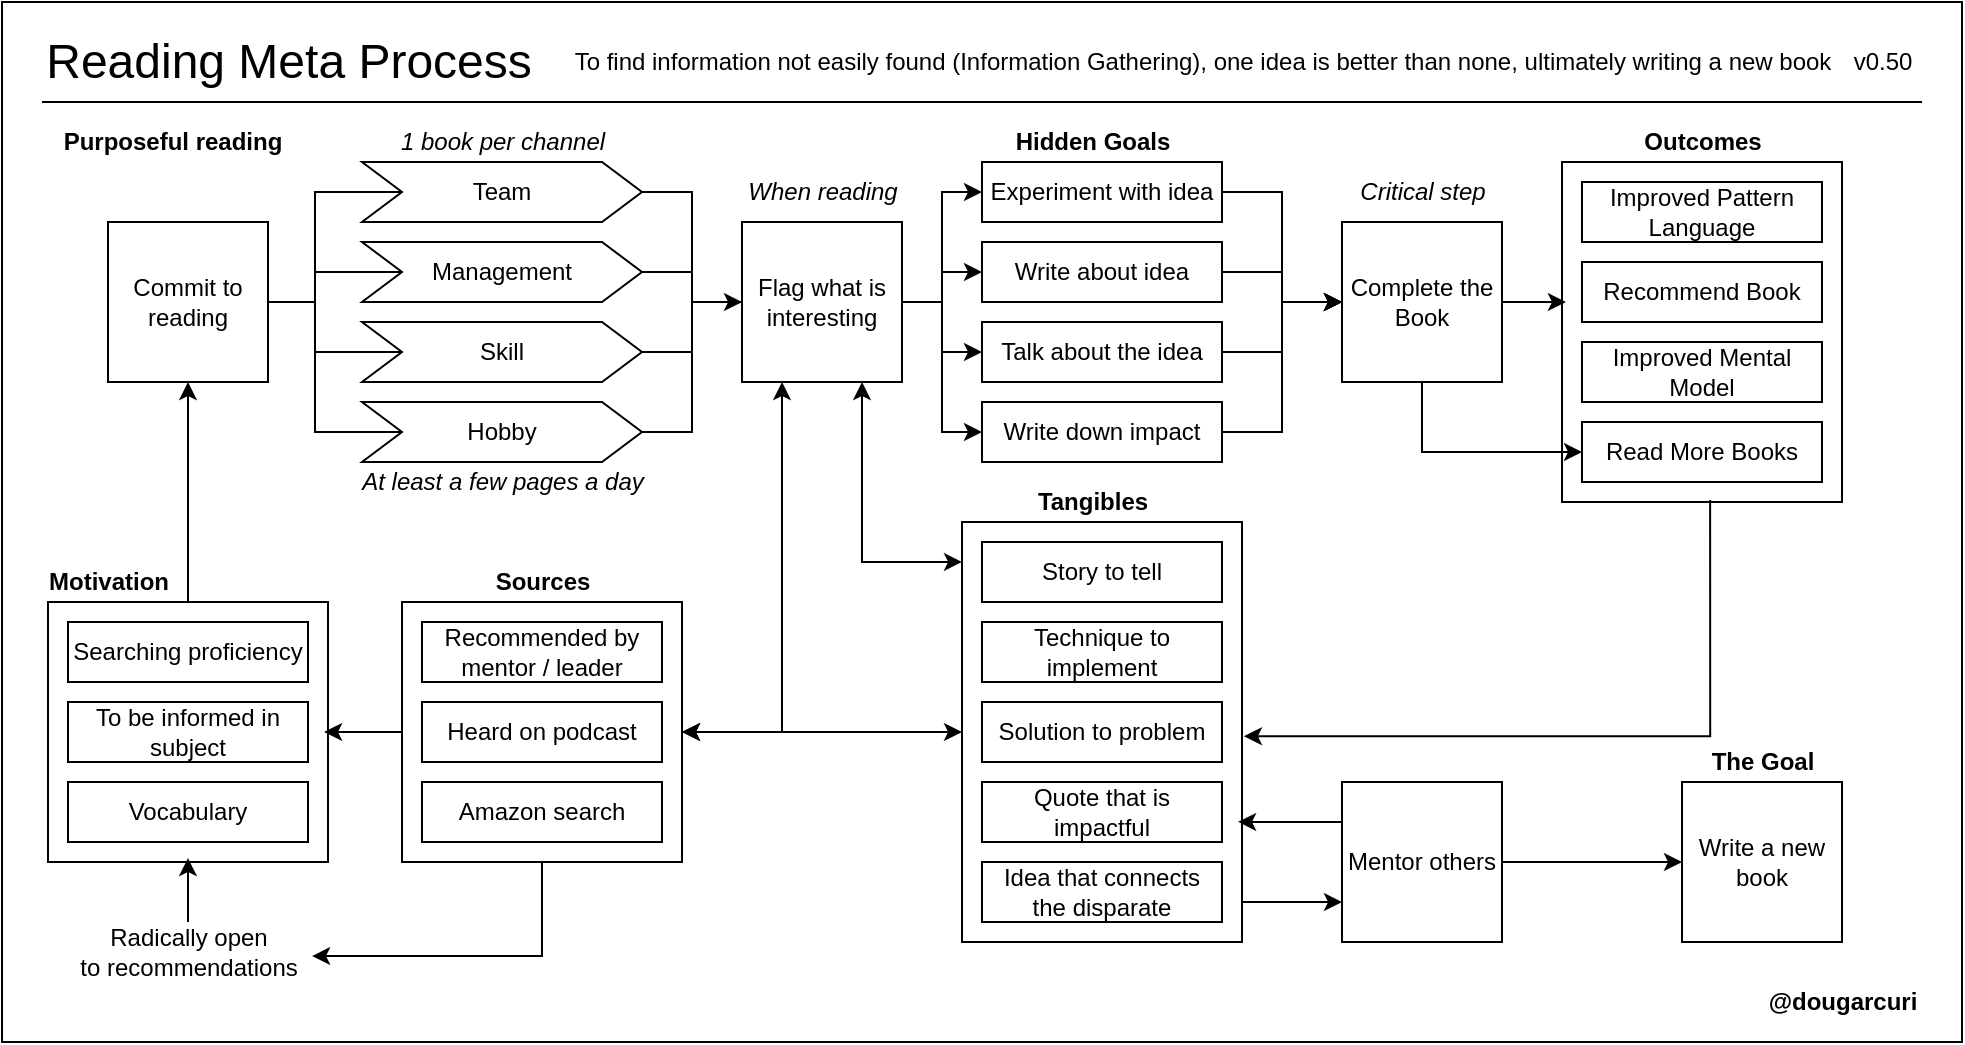 <mxfile version="13.6.6" type="device"><diagram id="YEcZWM5yn9CC_GXmh8b7" name="Page-1"><mxGraphModel dx="1298" dy="773" grid="1" gridSize="10" guides="1" tooltips="1" connect="1" arrows="1" fold="1" page="1" pageScale="1" pageWidth="850" pageHeight="1100" math="0" shadow="0"><root><mxCell id="0"/><mxCell id="1" parent="0"/><mxCell id="oZXL2kZeHIh9_-ydEniH-50" value="" style="rounded=0;whiteSpace=wrap;html=1;fillColor=none;" vertex="1" parent="1"><mxGeometry x="20" y="20" width="980" height="520" as="geometry"/></mxCell><mxCell id="oZXL2kZeHIh9_-ydEniH-198" style="edgeStyle=orthogonalEdgeStyle;rounded=0;orthogonalLoop=1;jettySize=auto;html=1;entryX=1.007;entryY=0.51;entryDx=0;entryDy=0;entryPerimeter=0;startArrow=none;startFill=0;endArrow=classic;endFill=1;exitX=0.529;exitY=0.994;exitDx=0;exitDy=0;exitPerimeter=0;" edge="1" parent="1" source="oZXL2kZeHIh9_-ydEniH-195" target="oZXL2kZeHIh9_-ydEniH-180"><mxGeometry relative="1" as="geometry"><Array as="points"><mxPoint x="874" y="387"/></Array></mxGeometry></mxCell><mxCell id="oZXL2kZeHIh9_-ydEniH-195" value="" style="verticalLabelPosition=bottom;verticalAlign=top;html=1;shape=mxgraph.basic.rect;fillColor2=none;strokeWidth=1;size=20;indent=5;fillColor=none;" vertex="1" parent="1"><mxGeometry x="800" y="100" width="140" height="170" as="geometry"/></mxCell><mxCell id="oZXL2kZeHIh9_-ydEniH-204" style="edgeStyle=orthogonalEdgeStyle;rounded=0;orthogonalLoop=1;jettySize=auto;html=1;entryX=0;entryY=0.75;entryDx=0;entryDy=0;startArrow=none;startFill=0;endArrow=classic;endFill=1;" edge="1" parent="1" source="oZXL2kZeHIh9_-ydEniH-180" target="oZXL2kZeHIh9_-ydEniH-201"><mxGeometry relative="1" as="geometry"><Array as="points"><mxPoint x="650" y="470"/><mxPoint x="650" y="470"/></Array></mxGeometry></mxCell><mxCell id="oZXL2kZeHIh9_-ydEniH-180" value="" style="verticalLabelPosition=bottom;verticalAlign=top;html=1;shape=mxgraph.basic.rect;fillColor2=none;strokeWidth=1;size=20;indent=5;fillColor=none;" vertex="1" parent="1"><mxGeometry x="500" y="280" width="140" height="210" as="geometry"/></mxCell><mxCell id="oZXL2kZeHIh9_-ydEniH-1" value="&lt;font style=&quot;font-size: 24px&quot;&gt;Reading Meta Process&lt;/font&gt;" style="text;html=1;align=center;verticalAlign=middle;resizable=0;points=[];autosize=1;" vertex="1" parent="1"><mxGeometry x="33" y="40" width="260" height="20" as="geometry"/></mxCell><mxCell id="oZXL2kZeHIh9_-ydEniH-128" style="edgeStyle=orthogonalEdgeStyle;rounded=0;orthogonalLoop=1;jettySize=auto;html=1;exitX=1;exitY=0.5;exitDx=0;exitDy=0;entryX=0;entryY=0.5;entryDx=0;entryDy=0;endArrow=none;endFill=0;" edge="1" parent="1" source="oZXL2kZeHIh9_-ydEniH-2" target="oZXL2kZeHIh9_-ydEniH-123"><mxGeometry relative="1" as="geometry"/></mxCell><mxCell id="oZXL2kZeHIh9_-ydEniH-129" style="edgeStyle=orthogonalEdgeStyle;rounded=0;orthogonalLoop=1;jettySize=auto;html=1;exitX=1;exitY=0.5;exitDx=0;exitDy=0;entryX=0;entryY=0.5;entryDx=0;entryDy=0;endArrow=none;endFill=0;" edge="1" parent="1" source="oZXL2kZeHIh9_-ydEniH-2" target="oZXL2kZeHIh9_-ydEniH-125"><mxGeometry relative="1" as="geometry"/></mxCell><mxCell id="oZXL2kZeHIh9_-ydEniH-131" style="edgeStyle=orthogonalEdgeStyle;rounded=0;orthogonalLoop=1;jettySize=auto;html=1;exitX=1;exitY=0.5;exitDx=0;exitDy=0;entryX=0;entryY=0.5;entryDx=0;entryDy=0;endArrow=none;endFill=0;" edge="1" parent="1" source="oZXL2kZeHIh9_-ydEniH-2" target="oZXL2kZeHIh9_-ydEniH-130"><mxGeometry relative="1" as="geometry"/></mxCell><mxCell id="oZXL2kZeHIh9_-ydEniH-2" value="Commit to reading" style="whiteSpace=wrap;html=1;aspect=fixed;" vertex="1" parent="1"><mxGeometry x="73" y="130" width="80" height="80" as="geometry"/></mxCell><mxCell id="oZXL2kZeHIh9_-ydEniH-7" value="To find information not easily found (Information Gathering), one idea is better than none, ultimately writing a new book" style="text;html=1;align=center;verticalAlign=middle;resizable=0;points=[];autosize=1;" vertex="1" parent="1"><mxGeometry x="300" y="40" width="640" height="20" as="geometry"/></mxCell><mxCell id="oZXL2kZeHIh9_-ydEniH-19" style="edgeStyle=orthogonalEdgeStyle;rounded=0;orthogonalLoop=1;jettySize=auto;html=1;exitX=1;exitY=0.5;exitDx=0;exitDy=0;entryX=0;entryY=0.5;entryDx=0;entryDy=0;" edge="1" parent="1" source="oZXL2kZeHIh9_-ydEniH-123" target="oZXL2kZeHIh9_-ydEniH-18"><mxGeometry relative="1" as="geometry"><mxPoint x="330" y="115" as="sourcePoint"/></mxGeometry></mxCell><mxCell id="oZXL2kZeHIh9_-ydEniH-17" value="&lt;b&gt;Purposeful reading&lt;/b&gt;" style="text;html=1;align=center;verticalAlign=middle;resizable=0;points=[];autosize=1;" vertex="1" parent="1"><mxGeometry x="45" y="80" width="120" height="20" as="geometry"/></mxCell><mxCell id="oZXL2kZeHIh9_-ydEniH-77" style="edgeStyle=orthogonalEdgeStyle;rounded=0;orthogonalLoop=1;jettySize=auto;html=1;exitX=1;exitY=0.5;exitDx=0;exitDy=0;entryX=0;entryY=0.5;entryDx=0;entryDy=0;endArrow=classic;endFill=1;" edge="1" parent="1" source="oZXL2kZeHIh9_-ydEniH-18" target="oZXL2kZeHIh9_-ydEniH-25"><mxGeometry relative="1" as="geometry"/></mxCell><mxCell id="oZXL2kZeHIh9_-ydEniH-78" style="edgeStyle=orthogonalEdgeStyle;rounded=0;orthogonalLoop=1;jettySize=auto;html=1;exitX=1;exitY=0.5;exitDx=0;exitDy=0;entryX=0;entryY=0.5;entryDx=0;entryDy=0;endArrow=classic;endFill=1;" edge="1" parent="1" source="oZXL2kZeHIh9_-ydEniH-18" target="oZXL2kZeHIh9_-ydEniH-26"><mxGeometry relative="1" as="geometry"/></mxCell><mxCell id="oZXL2kZeHIh9_-ydEniH-79" style="edgeStyle=orthogonalEdgeStyle;rounded=0;orthogonalLoop=1;jettySize=auto;html=1;exitX=1;exitY=0.5;exitDx=0;exitDy=0;entryX=0;entryY=0.5;entryDx=0;entryDy=0;endArrow=classic;endFill=1;" edge="1" parent="1" source="oZXL2kZeHIh9_-ydEniH-18" target="oZXL2kZeHIh9_-ydEniH-39"><mxGeometry relative="1" as="geometry"/></mxCell><mxCell id="oZXL2kZeHIh9_-ydEniH-80" style="edgeStyle=orthogonalEdgeStyle;rounded=0;orthogonalLoop=1;jettySize=auto;html=1;exitX=1;exitY=0.5;exitDx=0;exitDy=0;entryX=0;entryY=0.5;entryDx=0;entryDy=0;endArrow=classic;endFill=1;" edge="1" parent="1" source="oZXL2kZeHIh9_-ydEniH-18" target="oZXL2kZeHIh9_-ydEniH-60"><mxGeometry relative="1" as="geometry"/></mxCell><mxCell id="oZXL2kZeHIh9_-ydEniH-193" style="edgeStyle=orthogonalEdgeStyle;rounded=0;orthogonalLoop=1;jettySize=auto;html=1;exitX=0.25;exitY=1;exitDx=0;exitDy=0;entryX=1;entryY=0.5;entryDx=0;entryDy=0;entryPerimeter=0;startArrow=classic;startFill=1;endArrow=classic;endFill=1;" edge="1" parent="1" source="oZXL2kZeHIh9_-ydEniH-18" target="oZXL2kZeHIh9_-ydEniH-182"><mxGeometry relative="1" as="geometry"/></mxCell><mxCell id="oZXL2kZeHIh9_-ydEniH-18" value="Flag what is interesting" style="whiteSpace=wrap;html=1;aspect=fixed;" vertex="1" parent="1"><mxGeometry x="390" y="130" width="80" height="80" as="geometry"/></mxCell><mxCell id="oZXL2kZeHIh9_-ydEniH-112" style="edgeStyle=orthogonalEdgeStyle;rounded=0;orthogonalLoop=1;jettySize=auto;html=1;exitX=1;exitY=0.5;exitDx=0;exitDy=0;entryX=0;entryY=0.5;entryDx=0;entryDy=0;endArrow=classic;endFill=1;" edge="1" parent="1" source="oZXL2kZeHIh9_-ydEniH-25" target="oZXL2kZeHIh9_-ydEniH-110"><mxGeometry relative="1" as="geometry"/></mxCell><mxCell id="oZXL2kZeHIh9_-ydEniH-25" value="Experiment with idea" style="rounded=0;whiteSpace=wrap;html=1;" vertex="1" parent="1"><mxGeometry x="510" y="100" width="120" height="30" as="geometry"/></mxCell><mxCell id="oZXL2kZeHIh9_-ydEniH-113" style="edgeStyle=orthogonalEdgeStyle;rounded=0;orthogonalLoop=1;jettySize=auto;html=1;exitX=1;exitY=0.5;exitDx=0;exitDy=0;entryX=0;entryY=0.5;entryDx=0;entryDy=0;endArrow=classic;endFill=1;" edge="1" parent="1" source="oZXL2kZeHIh9_-ydEniH-26" target="oZXL2kZeHIh9_-ydEniH-110"><mxGeometry relative="1" as="geometry"/></mxCell><mxCell id="oZXL2kZeHIh9_-ydEniH-26" value="Write about idea" style="rounded=0;whiteSpace=wrap;html=1;" vertex="1" parent="1"><mxGeometry x="510" y="140" width="120" height="30" as="geometry"/></mxCell><mxCell id="oZXL2kZeHIh9_-ydEniH-29" value="v0.50" style="text;html=1;align=center;verticalAlign=middle;resizable=0;points=[];autosize=1;" vertex="1" parent="1"><mxGeometry x="940" y="40" width="40" height="20" as="geometry"/></mxCell><mxCell id="oZXL2kZeHIh9_-ydEniH-30" value="&lt;b&gt;@dougarcuri&lt;/b&gt;" style="text;html=1;align=center;verticalAlign=middle;resizable=0;points=[];autosize=1;" vertex="1" parent="1"><mxGeometry x="895" y="510" width="90" height="20" as="geometry"/></mxCell><mxCell id="oZXL2kZeHIh9_-ydEniH-31" value="" style="endArrow=none;html=1;" edge="1" parent="1"><mxGeometry width="50" height="50" relative="1" as="geometry"><mxPoint x="40" y="70" as="sourcePoint"/><mxPoint x="980" y="70" as="targetPoint"/></mxGeometry></mxCell><mxCell id="oZXL2kZeHIh9_-ydEniH-114" style="edgeStyle=orthogonalEdgeStyle;rounded=0;orthogonalLoop=1;jettySize=auto;html=1;exitX=1;exitY=0.5;exitDx=0;exitDy=0;entryX=0;entryY=0.5;entryDx=0;entryDy=0;endArrow=classic;endFill=1;" edge="1" parent="1" source="oZXL2kZeHIh9_-ydEniH-39" target="oZXL2kZeHIh9_-ydEniH-110"><mxGeometry relative="1" as="geometry"/></mxCell><mxCell id="oZXL2kZeHIh9_-ydEniH-39" value="Talk about the idea" style="rounded=0;whiteSpace=wrap;html=1;" vertex="1" parent="1"><mxGeometry x="510" y="180" width="120" height="30" as="geometry"/></mxCell><mxCell id="oZXL2kZeHIh9_-ydEniH-46" value="&lt;i&gt;1 book per channel&lt;/i&gt;" style="text;html=1;align=center;verticalAlign=middle;resizable=0;points=[];autosize=1;" vertex="1" parent="1"><mxGeometry x="210" y="80" width="120" height="20" as="geometry"/></mxCell><mxCell id="oZXL2kZeHIh9_-ydEniH-47" value="&lt;i&gt;At least a few pages a day&lt;/i&gt;" style="text;html=1;align=center;verticalAlign=middle;resizable=0;points=[];autosize=1;" vertex="1" parent="1"><mxGeometry x="190" y="250" width="160" height="20" as="geometry"/></mxCell><mxCell id="oZXL2kZeHIh9_-ydEniH-213" style="edgeStyle=orthogonalEdgeStyle;rounded=0;orthogonalLoop=1;jettySize=auto;html=1;entryX=0.5;entryY=0.985;entryDx=0;entryDy=0;entryPerimeter=0;startArrow=none;startFill=0;endArrow=classic;endFill=1;" edge="1" parent="1" source="oZXL2kZeHIh9_-ydEniH-49" target="oZXL2kZeHIh9_-ydEniH-208"><mxGeometry relative="1" as="geometry"/></mxCell><mxCell id="oZXL2kZeHIh9_-ydEniH-49" value="Radically open&lt;br&gt;to recommendations" style="text;html=1;align=center;verticalAlign=middle;resizable=0;points=[];autosize=1;" vertex="1" parent="1"><mxGeometry x="53" y="480" width="120" height="30" as="geometry"/></mxCell><mxCell id="oZXL2kZeHIh9_-ydEniH-116" style="edgeStyle=orthogonalEdgeStyle;rounded=0;orthogonalLoop=1;jettySize=auto;html=1;exitX=1;exitY=0.5;exitDx=0;exitDy=0;entryX=0;entryY=0.5;entryDx=0;entryDy=0;endArrow=classic;endFill=1;" edge="1" parent="1" source="oZXL2kZeHIh9_-ydEniH-60" target="oZXL2kZeHIh9_-ydEniH-110"><mxGeometry relative="1" as="geometry"/></mxCell><mxCell id="oZXL2kZeHIh9_-ydEniH-60" value="Write down impact" style="rounded=0;whiteSpace=wrap;html=1;" vertex="1" parent="1"><mxGeometry x="510" y="220" width="120" height="30" as="geometry"/></mxCell><mxCell id="oZXL2kZeHIh9_-ydEniH-70" value="&lt;b&gt;Outcomes&lt;/b&gt;" style="text;html=1;align=center;verticalAlign=middle;resizable=0;points=[];autosize=1;" vertex="1" parent="1"><mxGeometry x="835" y="80" width="70" height="20" as="geometry"/></mxCell><mxCell id="oZXL2kZeHIh9_-ydEniH-90" value="Improved Pattern Language" style="rounded=0;whiteSpace=wrap;html=1;" vertex="1" parent="1"><mxGeometry x="810" y="110" width="120" height="30" as="geometry"/></mxCell><mxCell id="oZXL2kZeHIh9_-ydEniH-91" value="Recommend Book" style="rounded=0;whiteSpace=wrap;html=1;" vertex="1" parent="1"><mxGeometry x="810" y="150" width="120" height="30" as="geometry"/></mxCell><mxCell id="oZXL2kZeHIh9_-ydEniH-92" value="Improved Mental Model" style="rounded=0;whiteSpace=wrap;html=1;" vertex="1" parent="1"><mxGeometry x="810" y="190" width="120" height="30" as="geometry"/></mxCell><mxCell id="oZXL2kZeHIh9_-ydEniH-93" value="Read More Books" style="rounded=0;whiteSpace=wrap;html=1;" vertex="1" parent="1"><mxGeometry x="810" y="230" width="120" height="30" as="geometry"/></mxCell><mxCell id="oZXL2kZeHIh9_-ydEniH-197" style="edgeStyle=orthogonalEdgeStyle;rounded=0;orthogonalLoop=1;jettySize=auto;html=1;exitX=1;exitY=0.5;exitDx=0;exitDy=0;entryX=0.014;entryY=0.412;entryDx=0;entryDy=0;entryPerimeter=0;startArrow=none;startFill=0;endArrow=classic;endFill=1;" edge="1" parent="1" source="oZXL2kZeHIh9_-ydEniH-110" target="oZXL2kZeHIh9_-ydEniH-195"><mxGeometry relative="1" as="geometry"/></mxCell><mxCell id="oZXL2kZeHIh9_-ydEniH-219" style="edgeStyle=orthogonalEdgeStyle;rounded=0;orthogonalLoop=1;jettySize=auto;html=1;exitX=0.5;exitY=1;exitDx=0;exitDy=0;entryX=0;entryY=0.5;entryDx=0;entryDy=0;startArrow=none;startFill=0;endArrow=classic;endFill=1;" edge="1" parent="1" source="oZXL2kZeHIh9_-ydEniH-110" target="oZXL2kZeHIh9_-ydEniH-93"><mxGeometry relative="1" as="geometry"/></mxCell><mxCell id="oZXL2kZeHIh9_-ydEniH-110" value="Complete the Book" style="whiteSpace=wrap;html=1;aspect=fixed;" vertex="1" parent="1"><mxGeometry x="690" y="130" width="80" height="80" as="geometry"/></mxCell><mxCell id="oZXL2kZeHIh9_-ydEniH-123" value="Team" style="shape=step;perimeter=stepPerimeter;whiteSpace=wrap;html=1;fixedSize=1;fillColor=none;" vertex="1" parent="1"><mxGeometry x="200" y="100" width="140" height="30" as="geometry"/></mxCell><mxCell id="oZXL2kZeHIh9_-ydEniH-127" style="edgeStyle=orthogonalEdgeStyle;rounded=0;orthogonalLoop=1;jettySize=auto;html=1;exitX=1;exitY=0.5;exitDx=0;exitDy=0;endArrow=none;endFill=0;" edge="1" parent="1" source="oZXL2kZeHIh9_-ydEniH-125" target="oZXL2kZeHIh9_-ydEniH-18"><mxGeometry relative="1" as="geometry"/></mxCell><mxCell id="oZXL2kZeHIh9_-ydEniH-125" value="Management" style="shape=step;perimeter=stepPerimeter;whiteSpace=wrap;html=1;fixedSize=1;fillColor=none;" vertex="1" parent="1"><mxGeometry x="200" y="140" width="140" height="30" as="geometry"/></mxCell><mxCell id="oZXL2kZeHIh9_-ydEniH-133" style="edgeStyle=orthogonalEdgeStyle;rounded=0;orthogonalLoop=1;jettySize=auto;html=1;exitX=1;exitY=0.5;exitDx=0;exitDy=0;entryX=0;entryY=0.5;entryDx=0;entryDy=0;endArrow=none;endFill=0;" edge="1" parent="1" source="oZXL2kZeHIh9_-ydEniH-130" target="oZXL2kZeHIh9_-ydEniH-18"><mxGeometry relative="1" as="geometry"/></mxCell><mxCell id="oZXL2kZeHIh9_-ydEniH-130" value="Skill" style="shape=step;perimeter=stepPerimeter;whiteSpace=wrap;html=1;fixedSize=1;fillColor=none;" vertex="1" parent="1"><mxGeometry x="200" y="180" width="140" height="30" as="geometry"/></mxCell><mxCell id="oZXL2kZeHIh9_-ydEniH-135" style="edgeStyle=orthogonalEdgeStyle;rounded=0;orthogonalLoop=1;jettySize=auto;html=1;exitX=1;exitY=0.5;exitDx=0;exitDy=0;entryX=0;entryY=0.5;entryDx=0;entryDy=0;endArrow=none;endFill=0;" edge="1" parent="1" source="oZXL2kZeHIh9_-ydEniH-134" target="oZXL2kZeHIh9_-ydEniH-18"><mxGeometry relative="1" as="geometry"/></mxCell><mxCell id="oZXL2kZeHIh9_-ydEniH-136" style="edgeStyle=orthogonalEdgeStyle;rounded=0;orthogonalLoop=1;jettySize=auto;html=1;exitX=0;exitY=0.5;exitDx=0;exitDy=0;entryX=1;entryY=0.5;entryDx=0;entryDy=0;endArrow=none;endFill=0;" edge="1" parent="1" source="oZXL2kZeHIh9_-ydEniH-134" target="oZXL2kZeHIh9_-ydEniH-2"><mxGeometry relative="1" as="geometry"/></mxCell><mxCell id="oZXL2kZeHIh9_-ydEniH-134" value="Hobby" style="shape=step;perimeter=stepPerimeter;whiteSpace=wrap;html=1;fixedSize=1;fillColor=none;" vertex="1" parent="1"><mxGeometry x="200" y="220" width="140" height="30" as="geometry"/></mxCell><mxCell id="oZXL2kZeHIh9_-ydEniH-159" value="&lt;i&gt;Critical step&lt;/i&gt;" style="text;html=1;align=center;verticalAlign=middle;resizable=0;points=[];autosize=1;" vertex="1" parent="1"><mxGeometry x="690" y="105" width="80" height="20" as="geometry"/></mxCell><mxCell id="oZXL2kZeHIh9_-ydEniH-166" value="Story to tell" style="rounded=0;whiteSpace=wrap;html=1;" vertex="1" parent="1"><mxGeometry x="510" y="290" width="120" height="30" as="geometry"/></mxCell><mxCell id="oZXL2kZeHIh9_-ydEniH-167" value="Technique to implement" style="rounded=0;whiteSpace=wrap;html=1;" vertex="1" parent="1"><mxGeometry x="510" y="330" width="120" height="30" as="geometry"/></mxCell><mxCell id="oZXL2kZeHIh9_-ydEniH-168" value="Solution to problem" style="rounded=0;whiteSpace=wrap;html=1;" vertex="1" parent="1"><mxGeometry x="510" y="370" width="120" height="30" as="geometry"/></mxCell><mxCell id="oZXL2kZeHIh9_-ydEniH-170" value="Quote that is impactful" style="rounded=0;whiteSpace=wrap;html=1;" vertex="1" parent="1"><mxGeometry x="510" y="410" width="120" height="30" as="geometry"/></mxCell><mxCell id="oZXL2kZeHIh9_-ydEniH-173" value="Idea that connects the disparate" style="rounded=0;whiteSpace=wrap;html=1;" vertex="1" parent="1"><mxGeometry x="510" y="450" width="120" height="30" as="geometry"/></mxCell><mxCell id="oZXL2kZeHIh9_-ydEniH-174" value="&lt;b&gt;Tangibles&lt;/b&gt;" style="text;html=1;align=center;verticalAlign=middle;resizable=0;points=[];autosize=1;" vertex="1" parent="1"><mxGeometry x="530" y="260" width="70" height="20" as="geometry"/></mxCell><mxCell id="oZXL2kZeHIh9_-ydEniH-181" style="edgeStyle=orthogonalEdgeStyle;rounded=0;orthogonalLoop=1;jettySize=auto;html=1;entryX=0.75;entryY=1;entryDx=0;entryDy=0;endArrow=classic;endFill=1;startArrow=classic;startFill=1;exitX=0;exitY=0.095;exitDx=0;exitDy=0;exitPerimeter=0;" edge="1" parent="1" source="oZXL2kZeHIh9_-ydEniH-180" target="oZXL2kZeHIh9_-ydEniH-18"><mxGeometry relative="1" as="geometry"/></mxCell><mxCell id="oZXL2kZeHIh9_-ydEniH-192" style="edgeStyle=orthogonalEdgeStyle;rounded=0;orthogonalLoop=1;jettySize=auto;html=1;startArrow=classic;startFill=1;endArrow=classic;endFill=1;" edge="1" parent="1" source="oZXL2kZeHIh9_-ydEniH-182" target="oZXL2kZeHIh9_-ydEniH-180"><mxGeometry relative="1" as="geometry"/></mxCell><mxCell id="oZXL2kZeHIh9_-ydEniH-199" value="Write a new book" style="whiteSpace=wrap;html=1;aspect=fixed;" vertex="1" parent="1"><mxGeometry x="860" y="410" width="80" height="80" as="geometry"/></mxCell><mxCell id="oZXL2kZeHIh9_-ydEniH-203" style="edgeStyle=orthogonalEdgeStyle;rounded=0;orthogonalLoop=1;jettySize=auto;html=1;exitX=0;exitY=0.25;exitDx=0;exitDy=0;entryX=0.986;entryY=0.714;entryDx=0;entryDy=0;entryPerimeter=0;startArrow=none;startFill=0;endArrow=classic;endFill=1;" edge="1" parent="1" source="oZXL2kZeHIh9_-ydEniH-201" target="oZXL2kZeHIh9_-ydEniH-180"><mxGeometry relative="1" as="geometry"/></mxCell><mxCell id="oZXL2kZeHIh9_-ydEniH-205" style="edgeStyle=orthogonalEdgeStyle;rounded=0;orthogonalLoop=1;jettySize=auto;html=1;exitX=1;exitY=0.5;exitDx=0;exitDy=0;entryX=0;entryY=0.5;entryDx=0;entryDy=0;startArrow=none;startFill=0;endArrow=classic;endFill=1;" edge="1" parent="1" source="oZXL2kZeHIh9_-ydEniH-201" target="oZXL2kZeHIh9_-ydEniH-199"><mxGeometry relative="1" as="geometry"/></mxCell><mxCell id="oZXL2kZeHIh9_-ydEniH-201" value="Mentor others" style="whiteSpace=wrap;html=1;aspect=fixed;" vertex="1" parent="1"><mxGeometry x="690" y="410" width="80" height="80" as="geometry"/></mxCell><mxCell id="oZXL2kZeHIh9_-ydEniH-206" value="&lt;b&gt;The Goal&lt;/b&gt;" style="text;html=1;align=center;verticalAlign=middle;resizable=0;points=[];autosize=1;" vertex="1" parent="1"><mxGeometry x="865" y="390" width="70" height="20" as="geometry"/></mxCell><mxCell id="oZXL2kZeHIh9_-ydEniH-214" style="edgeStyle=orthogonalEdgeStyle;rounded=0;orthogonalLoop=1;jettySize=auto;html=1;startArrow=none;startFill=0;endArrow=classic;endFill=1;" edge="1" parent="1" source="oZXL2kZeHIh9_-ydEniH-208" target="oZXL2kZeHIh9_-ydEniH-2"><mxGeometry relative="1" as="geometry"/></mxCell><mxCell id="oZXL2kZeHIh9_-ydEniH-215" value="" style="group" vertex="1" connectable="0" parent="1"><mxGeometry x="33" y="300" width="150" height="150" as="geometry"/></mxCell><mxCell id="oZXL2kZeHIh9_-ydEniH-208" value="" style="verticalLabelPosition=bottom;verticalAlign=top;html=1;shape=mxgraph.basic.rect;fillColor2=none;strokeWidth=1;size=20;indent=5;fillColor=none;" vertex="1" parent="oZXL2kZeHIh9_-ydEniH-215"><mxGeometry x="10" y="20" width="140" height="130" as="geometry"/></mxCell><mxCell id="oZXL2kZeHIh9_-ydEniH-209" value="&lt;b&gt;Motivation&lt;/b&gt;" style="text;html=1;align=center;verticalAlign=middle;resizable=0;points=[];autosize=1;" vertex="1" parent="oZXL2kZeHIh9_-ydEniH-215"><mxGeometry width="80" height="20" as="geometry"/></mxCell><mxCell id="oZXL2kZeHIh9_-ydEniH-210" value="Searching proficiency" style="rounded=0;whiteSpace=wrap;html=1;" vertex="1" parent="oZXL2kZeHIh9_-ydEniH-215"><mxGeometry x="20" y="30" width="120" height="30" as="geometry"/></mxCell><mxCell id="oZXL2kZeHIh9_-ydEniH-211" value="To be informed in subject" style="rounded=0;whiteSpace=wrap;html=1;" vertex="1" parent="oZXL2kZeHIh9_-ydEniH-215"><mxGeometry x="20" y="70" width="120" height="30" as="geometry"/></mxCell><mxCell id="oZXL2kZeHIh9_-ydEniH-212" value="Vocabulary" style="rounded=0;whiteSpace=wrap;html=1;" vertex="1" parent="oZXL2kZeHIh9_-ydEniH-215"><mxGeometry x="20" y="110" width="120" height="30" as="geometry"/></mxCell><mxCell id="oZXL2kZeHIh9_-ydEniH-216" style="edgeStyle=orthogonalEdgeStyle;rounded=0;orthogonalLoop=1;jettySize=auto;html=1;entryX=0.986;entryY=0.5;entryDx=0;entryDy=0;entryPerimeter=0;startArrow=none;startFill=0;endArrow=classic;endFill=1;" edge="1" parent="1" source="oZXL2kZeHIh9_-ydEniH-182" target="oZXL2kZeHIh9_-ydEniH-208"><mxGeometry relative="1" as="geometry"/></mxCell><mxCell id="oZXL2kZeHIh9_-ydEniH-218" style="edgeStyle=orthogonalEdgeStyle;rounded=0;orthogonalLoop=1;jettySize=auto;html=1;entryX=1.017;entryY=0.567;entryDx=0;entryDy=0;entryPerimeter=0;startArrow=none;startFill=0;endArrow=classic;endFill=1;" edge="1" parent="1" source="oZXL2kZeHIh9_-ydEniH-182" target="oZXL2kZeHIh9_-ydEniH-49"><mxGeometry relative="1" as="geometry"><Array as="points"><mxPoint x="290" y="497"/></Array></mxGeometry></mxCell><mxCell id="oZXL2kZeHIh9_-ydEniH-182" value="" style="verticalLabelPosition=bottom;verticalAlign=top;html=1;shape=mxgraph.basic.rect;fillColor2=none;strokeWidth=1;size=20;indent=5;fillColor=none;" vertex="1" parent="1"><mxGeometry x="220" y="320" width="140" height="130" as="geometry"/></mxCell><mxCell id="oZXL2kZeHIh9_-ydEniH-163" value="&lt;b&gt;Sources&lt;/b&gt;" style="text;html=1;align=center;verticalAlign=middle;resizable=0;points=[];autosize=1;" vertex="1" parent="1"><mxGeometry x="260" y="300" width="60" height="20" as="geometry"/></mxCell><mxCell id="oZXL2kZeHIh9_-ydEniH-183" value="Recommended by mentor / leader" style="rounded=0;whiteSpace=wrap;html=1;" vertex="1" parent="1"><mxGeometry x="230" y="330" width="120" height="30" as="geometry"/></mxCell><mxCell id="oZXL2kZeHIh9_-ydEniH-185" value="Heard on podcast" style="rounded=0;whiteSpace=wrap;html=1;" vertex="1" parent="1"><mxGeometry x="230" y="370" width="120" height="30" as="geometry"/></mxCell><mxCell id="oZXL2kZeHIh9_-ydEniH-188" value="Amazon search" style="rounded=0;whiteSpace=wrap;html=1;" vertex="1" parent="1"><mxGeometry x="230" y="410" width="120" height="30" as="geometry"/></mxCell><mxCell id="oZXL2kZeHIh9_-ydEniH-217" value="&lt;b&gt;Hidden Goals&lt;/b&gt;" style="text;html=1;align=center;verticalAlign=middle;resizable=0;points=[];autosize=1;" vertex="1" parent="1"><mxGeometry x="520" y="80" width="90" height="20" as="geometry"/></mxCell><mxCell id="oZXL2kZeHIh9_-ydEniH-220" value="&lt;i&gt;When reading&lt;/i&gt;" style="text;html=1;align=center;verticalAlign=middle;resizable=0;points=[];autosize=1;" vertex="1" parent="1"><mxGeometry x="385" y="105" width="90" height="20" as="geometry"/></mxCell></root></mxGraphModel></diagram></mxfile>